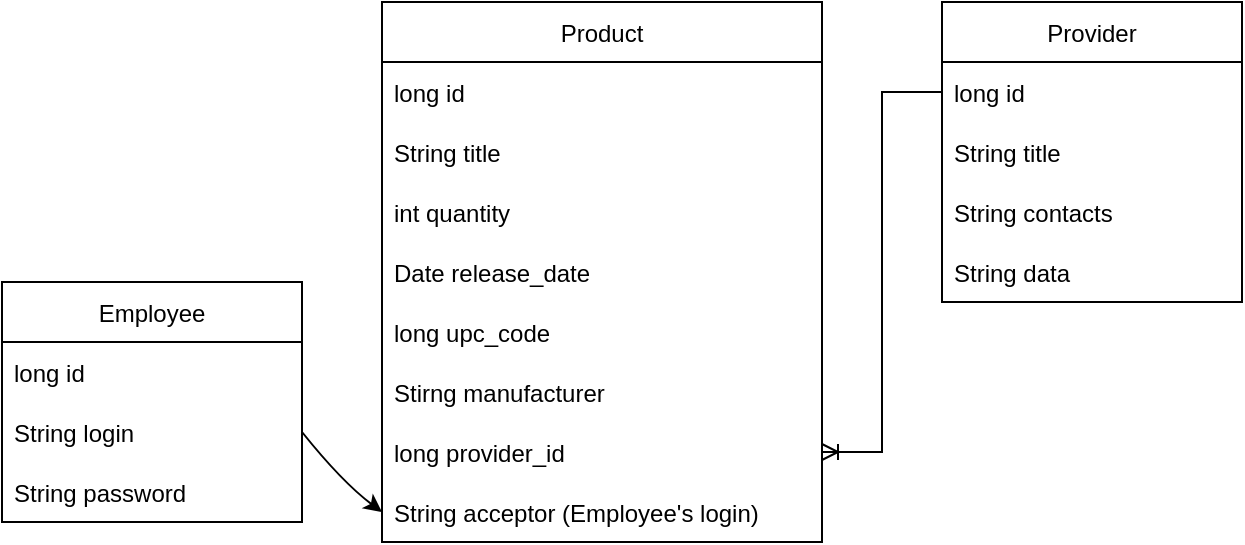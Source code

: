 <mxfile version="20.2.0" type="device"><diagram id="C5RBs43oDa-KdzZeNtuy" name="Page-1"><mxGraphModel dx="855" dy="717" grid="1" gridSize="10" guides="1" tooltips="1" connect="1" arrows="1" fold="1" page="1" pageScale="1" pageWidth="827" pageHeight="1169" math="0" shadow="0"><root><mxCell id="WIyWlLk6GJQsqaUBKTNV-0"/><mxCell id="WIyWlLk6GJQsqaUBKTNV-1" parent="WIyWlLk6GJQsqaUBKTNV-0"/><mxCell id="eZx7Ai-SaUHk6BijfHBl-6" value="Employee" style="swimlane;fontStyle=0;childLayout=stackLayout;horizontal=1;startSize=30;horizontalStack=0;resizeParent=1;resizeParentMax=0;resizeLast=0;collapsible=1;marginBottom=0;" parent="WIyWlLk6GJQsqaUBKTNV-1" vertex="1"><mxGeometry x="20" y="220" width="150" height="120" as="geometry"/></mxCell><mxCell id="eZx7Ai-SaUHk6BijfHBl-7" value="long id" style="text;strokeColor=none;fillColor=none;align=left;verticalAlign=middle;spacingLeft=4;spacingRight=4;overflow=hidden;points=[[0,0.5],[1,0.5]];portConstraint=eastwest;rotatable=0;" parent="eZx7Ai-SaUHk6BijfHBl-6" vertex="1"><mxGeometry y="30" width="150" height="30" as="geometry"/></mxCell><mxCell id="eZx7Ai-SaUHk6BijfHBl-8" value="String login" style="text;strokeColor=none;fillColor=none;align=left;verticalAlign=middle;spacingLeft=4;spacingRight=4;overflow=hidden;points=[[0,0.5],[1,0.5]];portConstraint=eastwest;rotatable=0;" parent="eZx7Ai-SaUHk6BijfHBl-6" vertex="1"><mxGeometry y="60" width="150" height="30" as="geometry"/></mxCell><mxCell id="eZx7Ai-SaUHk6BijfHBl-9" value="String password" style="text;strokeColor=none;fillColor=none;align=left;verticalAlign=middle;spacingLeft=4;spacingRight=4;overflow=hidden;points=[[0,0.5],[1,0.5]];portConstraint=eastwest;rotatable=0;" parent="eZx7Ai-SaUHk6BijfHBl-6" vertex="1"><mxGeometry y="90" width="150" height="30" as="geometry"/></mxCell><mxCell id="eZx7Ai-SaUHk6BijfHBl-10" value="Product" style="swimlane;fontStyle=0;childLayout=stackLayout;horizontal=1;startSize=30;horizontalStack=0;resizeParent=1;resizeParentMax=0;resizeLast=0;collapsible=1;marginBottom=0;" parent="WIyWlLk6GJQsqaUBKTNV-1" vertex="1"><mxGeometry x="210" y="80" width="220" height="270" as="geometry"/></mxCell><mxCell id="eZx7Ai-SaUHk6BijfHBl-11" value="long id" style="text;strokeColor=none;fillColor=none;align=left;verticalAlign=middle;spacingLeft=4;spacingRight=4;overflow=hidden;points=[[0,0.5],[1,0.5]];portConstraint=eastwest;rotatable=0;" parent="eZx7Ai-SaUHk6BijfHBl-10" vertex="1"><mxGeometry y="30" width="220" height="30" as="geometry"/></mxCell><mxCell id="eZx7Ai-SaUHk6BijfHBl-12" value="String title" style="text;strokeColor=none;fillColor=none;align=left;verticalAlign=middle;spacingLeft=4;spacingRight=4;overflow=hidden;points=[[0,0.5],[1,0.5]];portConstraint=eastwest;rotatable=0;" parent="eZx7Ai-SaUHk6BijfHBl-10" vertex="1"><mxGeometry y="60" width="220" height="30" as="geometry"/></mxCell><mxCell id="eZx7Ai-SaUHk6BijfHBl-20" value="int quantity" style="text;strokeColor=none;fillColor=none;align=left;verticalAlign=middle;spacingLeft=4;spacingRight=4;overflow=hidden;points=[[0,0.5],[1,0.5]];portConstraint=eastwest;rotatable=0;" parent="eZx7Ai-SaUHk6BijfHBl-10" vertex="1"><mxGeometry y="90" width="220" height="30" as="geometry"/></mxCell><mxCell id="eZx7Ai-SaUHk6BijfHBl-19" value="Date release_date" style="text;strokeColor=none;fillColor=none;align=left;verticalAlign=middle;spacingLeft=4;spacingRight=4;overflow=hidden;points=[[0,0.5],[1,0.5]];portConstraint=eastwest;rotatable=0;" parent="eZx7Ai-SaUHk6BijfHBl-10" vertex="1"><mxGeometry y="120" width="220" height="30" as="geometry"/></mxCell><mxCell id="eZx7Ai-SaUHk6BijfHBl-13" value="long upc_code" style="text;strokeColor=none;fillColor=none;align=left;verticalAlign=middle;spacingLeft=4;spacingRight=4;overflow=hidden;points=[[0,0.5],[1,0.5]];portConstraint=eastwest;rotatable=0;" parent="eZx7Ai-SaUHk6BijfHBl-10" vertex="1"><mxGeometry y="150" width="220" height="30" as="geometry"/></mxCell><mxCell id="-T0OCw6PgGizKEfCNCer-0" value="Stirng manufacturer" style="text;strokeColor=none;fillColor=none;align=left;verticalAlign=middle;spacingLeft=4;spacingRight=4;overflow=hidden;points=[[0,0.5],[1,0.5]];portConstraint=eastwest;rotatable=0;" parent="eZx7Ai-SaUHk6BijfHBl-10" vertex="1"><mxGeometry y="180" width="220" height="30" as="geometry"/></mxCell><mxCell id="eZx7Ai-SaUHk6BijfHBl-21" value="long provider_id" style="text;strokeColor=none;fillColor=none;align=left;verticalAlign=middle;spacingLeft=4;spacingRight=4;overflow=hidden;points=[[0,0.5],[1,0.5]];portConstraint=eastwest;rotatable=0;" parent="eZx7Ai-SaUHk6BijfHBl-10" vertex="1"><mxGeometry y="210" width="220" height="30" as="geometry"/></mxCell><mxCell id="eZx7Ai-SaUHk6BijfHBl-23" value="String acceptor (Employee's login)" style="text;strokeColor=none;fillColor=none;align=left;verticalAlign=middle;spacingLeft=4;spacingRight=4;overflow=hidden;points=[[0,0.5],[1,0.5]];portConstraint=eastwest;rotatable=0;" parent="eZx7Ai-SaUHk6BijfHBl-10" vertex="1"><mxGeometry y="240" width="220" height="30" as="geometry"/></mxCell><mxCell id="eZx7Ai-SaUHk6BijfHBl-14" value="Provider" style="swimlane;fontStyle=0;childLayout=stackLayout;horizontal=1;startSize=30;horizontalStack=0;resizeParent=1;resizeParentMax=0;resizeLast=0;collapsible=1;marginBottom=0;" parent="WIyWlLk6GJQsqaUBKTNV-1" vertex="1"><mxGeometry x="490" y="80" width="150" height="150" as="geometry"/></mxCell><mxCell id="eZx7Ai-SaUHk6BijfHBl-28" value="long id" style="text;strokeColor=none;fillColor=none;align=left;verticalAlign=middle;spacingLeft=4;spacingRight=4;overflow=hidden;points=[[0,0.5],[1,0.5]];portConstraint=eastwest;rotatable=0;" parent="eZx7Ai-SaUHk6BijfHBl-14" vertex="1"><mxGeometry y="30" width="150" height="30" as="geometry"/></mxCell><mxCell id="eZx7Ai-SaUHk6BijfHBl-17" value="String title" style="text;strokeColor=none;fillColor=none;align=left;verticalAlign=middle;spacingLeft=4;spacingRight=4;overflow=hidden;points=[[0,0.5],[1,0.5]];portConstraint=eastwest;rotatable=0;" parent="eZx7Ai-SaUHk6BijfHBl-14" vertex="1"><mxGeometry y="60" width="150" height="30" as="geometry"/></mxCell><mxCell id="eZx7Ai-SaUHk6BijfHBl-16" value="String contacts" style="text;strokeColor=none;fillColor=none;align=left;verticalAlign=middle;spacingLeft=4;spacingRight=4;overflow=hidden;points=[[0,0.5],[1,0.5]];portConstraint=eastwest;rotatable=0;" parent="eZx7Ai-SaUHk6BijfHBl-14" vertex="1"><mxGeometry y="90" width="150" height="30" as="geometry"/></mxCell><mxCell id="eZx7Ai-SaUHk6BijfHBl-18" value="String data" style="text;strokeColor=none;fillColor=none;align=left;verticalAlign=middle;spacingLeft=4;spacingRight=4;overflow=hidden;points=[[0,0.5],[1,0.5]];portConstraint=eastwest;rotatable=0;" parent="eZx7Ai-SaUHk6BijfHBl-14" vertex="1"><mxGeometry y="120" width="150" height="30" as="geometry"/></mxCell><mxCell id="eZx7Ai-SaUHk6BijfHBl-30" value="" style="edgeStyle=entityRelationEdgeStyle;fontSize=12;html=1;endArrow=ERoneToMany;rounded=0;exitX=0;exitY=0.5;exitDx=0;exitDy=0;entryX=1;entryY=0.5;entryDx=0;entryDy=0;" parent="WIyWlLk6GJQsqaUBKTNV-1" source="eZx7Ai-SaUHk6BijfHBl-28" target="eZx7Ai-SaUHk6BijfHBl-21" edge="1"><mxGeometry width="100" height="100" relative="1" as="geometry"><mxPoint x="450" y="360" as="sourcePoint"/><mxPoint x="550" y="260" as="targetPoint"/></mxGeometry></mxCell><mxCell id="Tl2oQrfnc3dbKIVzMfE1-1" value="" style="curved=1;endArrow=classic;html=1;rounded=0;exitX=1;exitY=0.5;exitDx=0;exitDy=0;entryX=0;entryY=0.5;entryDx=0;entryDy=0;" edge="1" parent="WIyWlLk6GJQsqaUBKTNV-1" source="eZx7Ai-SaUHk6BijfHBl-8" target="eZx7Ai-SaUHk6BijfHBl-23"><mxGeometry width="50" height="50" relative="1" as="geometry"><mxPoint x="390" y="400" as="sourcePoint"/><mxPoint x="200" y="380" as="targetPoint"/><Array as="points"><mxPoint x="190" y="320"/></Array></mxGeometry></mxCell></root></mxGraphModel></diagram></mxfile>